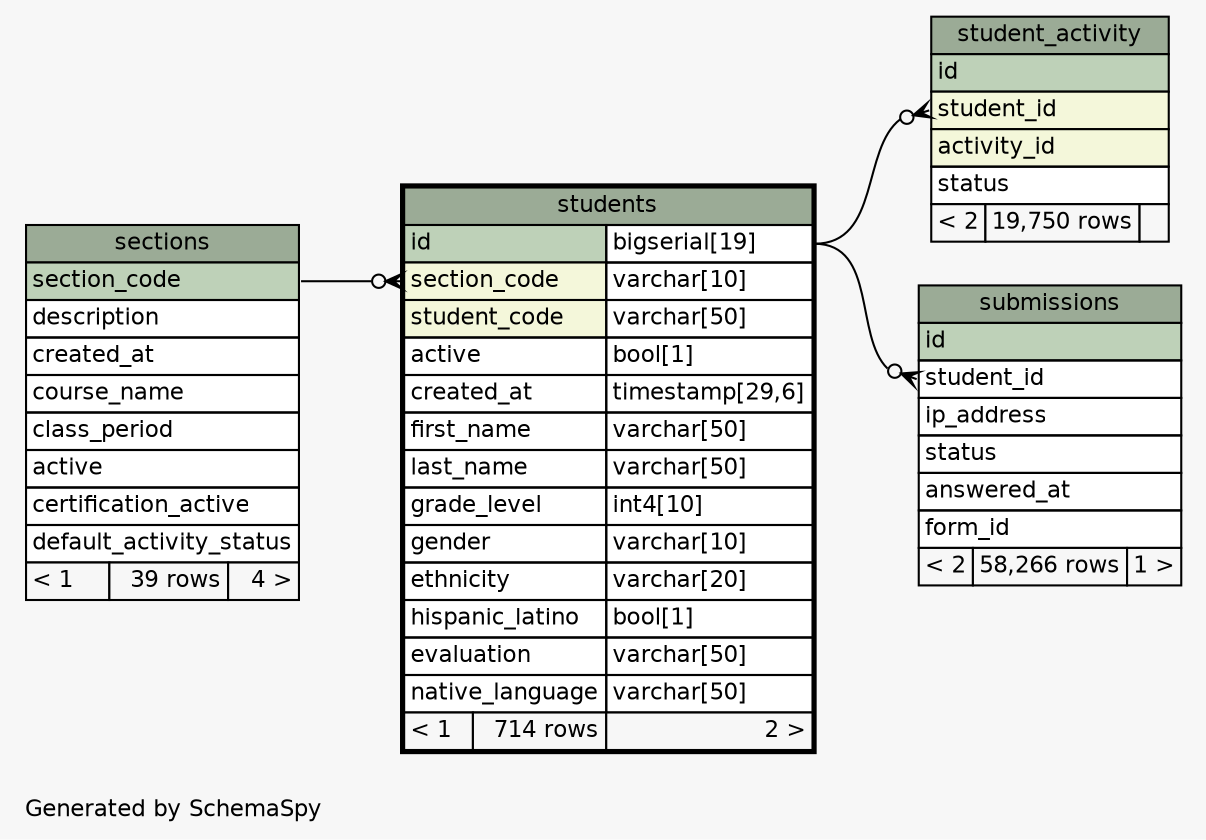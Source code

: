// dot 2.40.1 on Linux 4.15.0-47-generic
// SchemaSpy rev 590
digraph "oneDegreeRelationshipsDiagram" {
  graph [
    rankdir="RL"
    bgcolor="#f7f7f7"
    label="\nGenerated by SchemaSpy"
    labeljust="l"
    nodesep="0.18"
    ranksep="0.46"
    fontname="Helvetica"
    fontsize="11"
  ];
  node [
    fontname="Helvetica"
    fontsize="11"
    shape="plaintext"
  ];
  edge [
    arrowsize="0.8"
  ];
  "student_activity":"student_id":w -> "students":"id.type":e [arrowhead=none dir=back arrowtail=crowodot];
  "students":"section_code":w -> "sections":"section_code":e [arrowhead=none dir=back arrowtail=crowodot];
  "submissions":"student_id":w -> "students":"id.type":e [arrowhead=none dir=back arrowtail=crowodot];
  "sections" [
    label=<
    <TABLE BORDER="0" CELLBORDER="1" CELLSPACING="0" BGCOLOR="#ffffff">
      <TR><TD COLSPAN="3" BGCOLOR="#9bab96" ALIGN="CENTER">sections</TD></TR>
      <TR><TD PORT="section_code" COLSPAN="3" BGCOLOR="#bed1b8" ALIGN="LEFT">section_code</TD></TR>
      <TR><TD PORT="description" COLSPAN="3" ALIGN="LEFT">description</TD></TR>
      <TR><TD PORT="created_at" COLSPAN="3" ALIGN="LEFT">created_at</TD></TR>
      <TR><TD PORT="course_name" COLSPAN="3" ALIGN="LEFT">course_name</TD></TR>
      <TR><TD PORT="class_period" COLSPAN="3" ALIGN="LEFT">class_period</TD></TR>
      <TR><TD PORT="active" COLSPAN="3" ALIGN="LEFT">active</TD></TR>
      <TR><TD PORT="certification_active" COLSPAN="3" ALIGN="LEFT">certification_active</TD></TR>
      <TR><TD PORT="default_activity_status" COLSPAN="3" ALIGN="LEFT">default_activity_status</TD></TR>
      <TR><TD ALIGN="LEFT" BGCOLOR="#f7f7f7">&lt; 1</TD><TD ALIGN="RIGHT" BGCOLOR="#f7f7f7">39 rows</TD><TD ALIGN="RIGHT" BGCOLOR="#f7f7f7">4 &gt;</TD></TR>
    </TABLE>>
    URL="sections.html"
    tooltip="sections"
  ];
  "student_activity" [
    label=<
    <TABLE BORDER="0" CELLBORDER="1" CELLSPACING="0" BGCOLOR="#ffffff">
      <TR><TD COLSPAN="3" BGCOLOR="#9bab96" ALIGN="CENTER">student_activity</TD></TR>
      <TR><TD PORT="id" COLSPAN="3" BGCOLOR="#bed1b8" ALIGN="LEFT">id</TD></TR>
      <TR><TD PORT="student_id" COLSPAN="3" BGCOLOR="#f4f7da" ALIGN="LEFT">student_id</TD></TR>
      <TR><TD PORT="activity_id" COLSPAN="3" BGCOLOR="#f4f7da" ALIGN="LEFT">activity_id</TD></TR>
      <TR><TD PORT="status" COLSPAN="3" ALIGN="LEFT">status</TD></TR>
      <TR><TD ALIGN="LEFT" BGCOLOR="#f7f7f7">&lt; 2</TD><TD ALIGN="RIGHT" BGCOLOR="#f7f7f7">19,750 rows</TD><TD ALIGN="RIGHT" BGCOLOR="#f7f7f7">  </TD></TR>
    </TABLE>>
    URL="student_activity.html"
    tooltip="student_activity"
  ];
  "students" [
    label=<
    <TABLE BORDER="2" CELLBORDER="1" CELLSPACING="0" BGCOLOR="#ffffff">
      <TR><TD COLSPAN="3" BGCOLOR="#9bab96" ALIGN="CENTER">students</TD></TR>
      <TR><TD PORT="id" COLSPAN="2" BGCOLOR="#bed1b8" ALIGN="LEFT">id</TD><TD PORT="id.type" ALIGN="LEFT">bigserial[19]</TD></TR>
      <TR><TD PORT="section_code" COLSPAN="2" BGCOLOR="#f4f7da" ALIGN="LEFT">section_code</TD><TD PORT="section_code.type" ALIGN="LEFT">varchar[10]</TD></TR>
      <TR><TD PORT="student_code" COLSPAN="2" BGCOLOR="#f4f7da" ALIGN="LEFT">student_code</TD><TD PORT="student_code.type" ALIGN="LEFT">varchar[50]</TD></TR>
      <TR><TD PORT="active" COLSPAN="2" ALIGN="LEFT">active</TD><TD PORT="active.type" ALIGN="LEFT">bool[1]</TD></TR>
      <TR><TD PORT="created_at" COLSPAN="2" ALIGN="LEFT">created_at</TD><TD PORT="created_at.type" ALIGN="LEFT">timestamp[29,6]</TD></TR>
      <TR><TD PORT="first_name" COLSPAN="2" ALIGN="LEFT">first_name</TD><TD PORT="first_name.type" ALIGN="LEFT">varchar[50]</TD></TR>
      <TR><TD PORT="last_name" COLSPAN="2" ALIGN="LEFT">last_name</TD><TD PORT="last_name.type" ALIGN="LEFT">varchar[50]</TD></TR>
      <TR><TD PORT="grade_level" COLSPAN="2" ALIGN="LEFT">grade_level</TD><TD PORT="grade_level.type" ALIGN="LEFT">int4[10]</TD></TR>
      <TR><TD PORT="gender" COLSPAN="2" ALIGN="LEFT">gender</TD><TD PORT="gender.type" ALIGN="LEFT">varchar[10]</TD></TR>
      <TR><TD PORT="ethnicity" COLSPAN="2" ALIGN="LEFT">ethnicity</TD><TD PORT="ethnicity.type" ALIGN="LEFT">varchar[20]</TD></TR>
      <TR><TD PORT="hispanic_latino" COLSPAN="2" ALIGN="LEFT">hispanic_latino</TD><TD PORT="hispanic_latino.type" ALIGN="LEFT">bool[1]</TD></TR>
      <TR><TD PORT="evaluation" COLSPAN="2" ALIGN="LEFT">evaluation</TD><TD PORT="evaluation.type" ALIGN="LEFT">varchar[50]</TD></TR>
      <TR><TD PORT="native_language" COLSPAN="2" ALIGN="LEFT">native_language</TD><TD PORT="native_language.type" ALIGN="LEFT">varchar[50]</TD></TR>
      <TR><TD ALIGN="LEFT" BGCOLOR="#f7f7f7">&lt; 1</TD><TD ALIGN="RIGHT" BGCOLOR="#f7f7f7">714 rows</TD><TD ALIGN="RIGHT" BGCOLOR="#f7f7f7">2 &gt;</TD></TR>
    </TABLE>>
    URL="students.html"
    tooltip="students"
  ];
  "submissions" [
    label=<
    <TABLE BORDER="0" CELLBORDER="1" CELLSPACING="0" BGCOLOR="#ffffff">
      <TR><TD COLSPAN="3" BGCOLOR="#9bab96" ALIGN="CENTER">submissions</TD></TR>
      <TR><TD PORT="id" COLSPAN="3" BGCOLOR="#bed1b8" ALIGN="LEFT">id</TD></TR>
      <TR><TD PORT="student_id" COLSPAN="3" ALIGN="LEFT">student_id</TD></TR>
      <TR><TD PORT="ip_address" COLSPAN="3" ALIGN="LEFT">ip_address</TD></TR>
      <TR><TD PORT="status" COLSPAN="3" ALIGN="LEFT">status</TD></TR>
      <TR><TD PORT="answered_at" COLSPAN="3" ALIGN="LEFT">answered_at</TD></TR>
      <TR><TD PORT="form_id" COLSPAN="3" ALIGN="LEFT">form_id</TD></TR>
      <TR><TD ALIGN="LEFT" BGCOLOR="#f7f7f7">&lt; 2</TD><TD ALIGN="RIGHT" BGCOLOR="#f7f7f7">58,266 rows</TD><TD ALIGN="RIGHT" BGCOLOR="#f7f7f7">1 &gt;</TD></TR>
    </TABLE>>
    URL="submissions.html"
    tooltip="submissions"
  ];
}
